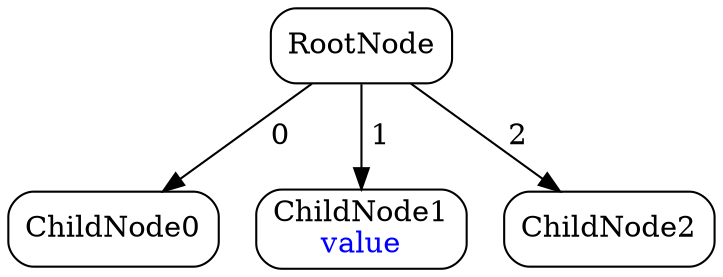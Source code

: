 digraph Tree {
  node [shape=box style=rounded];
  node_0 [label=<RootNode>];
  node_1 [label=<ChildNode0>];
  node_0 -> node_1 [label=" 0"];
  node_2 [label=<ChildNode1<br/><font color="blue">value</font>>];
  node_0 -> node_2 [label=" 1"];
  node_3 [label=<ChildNode2>];
  node_0 -> node_3 [label=" 2"];
}
